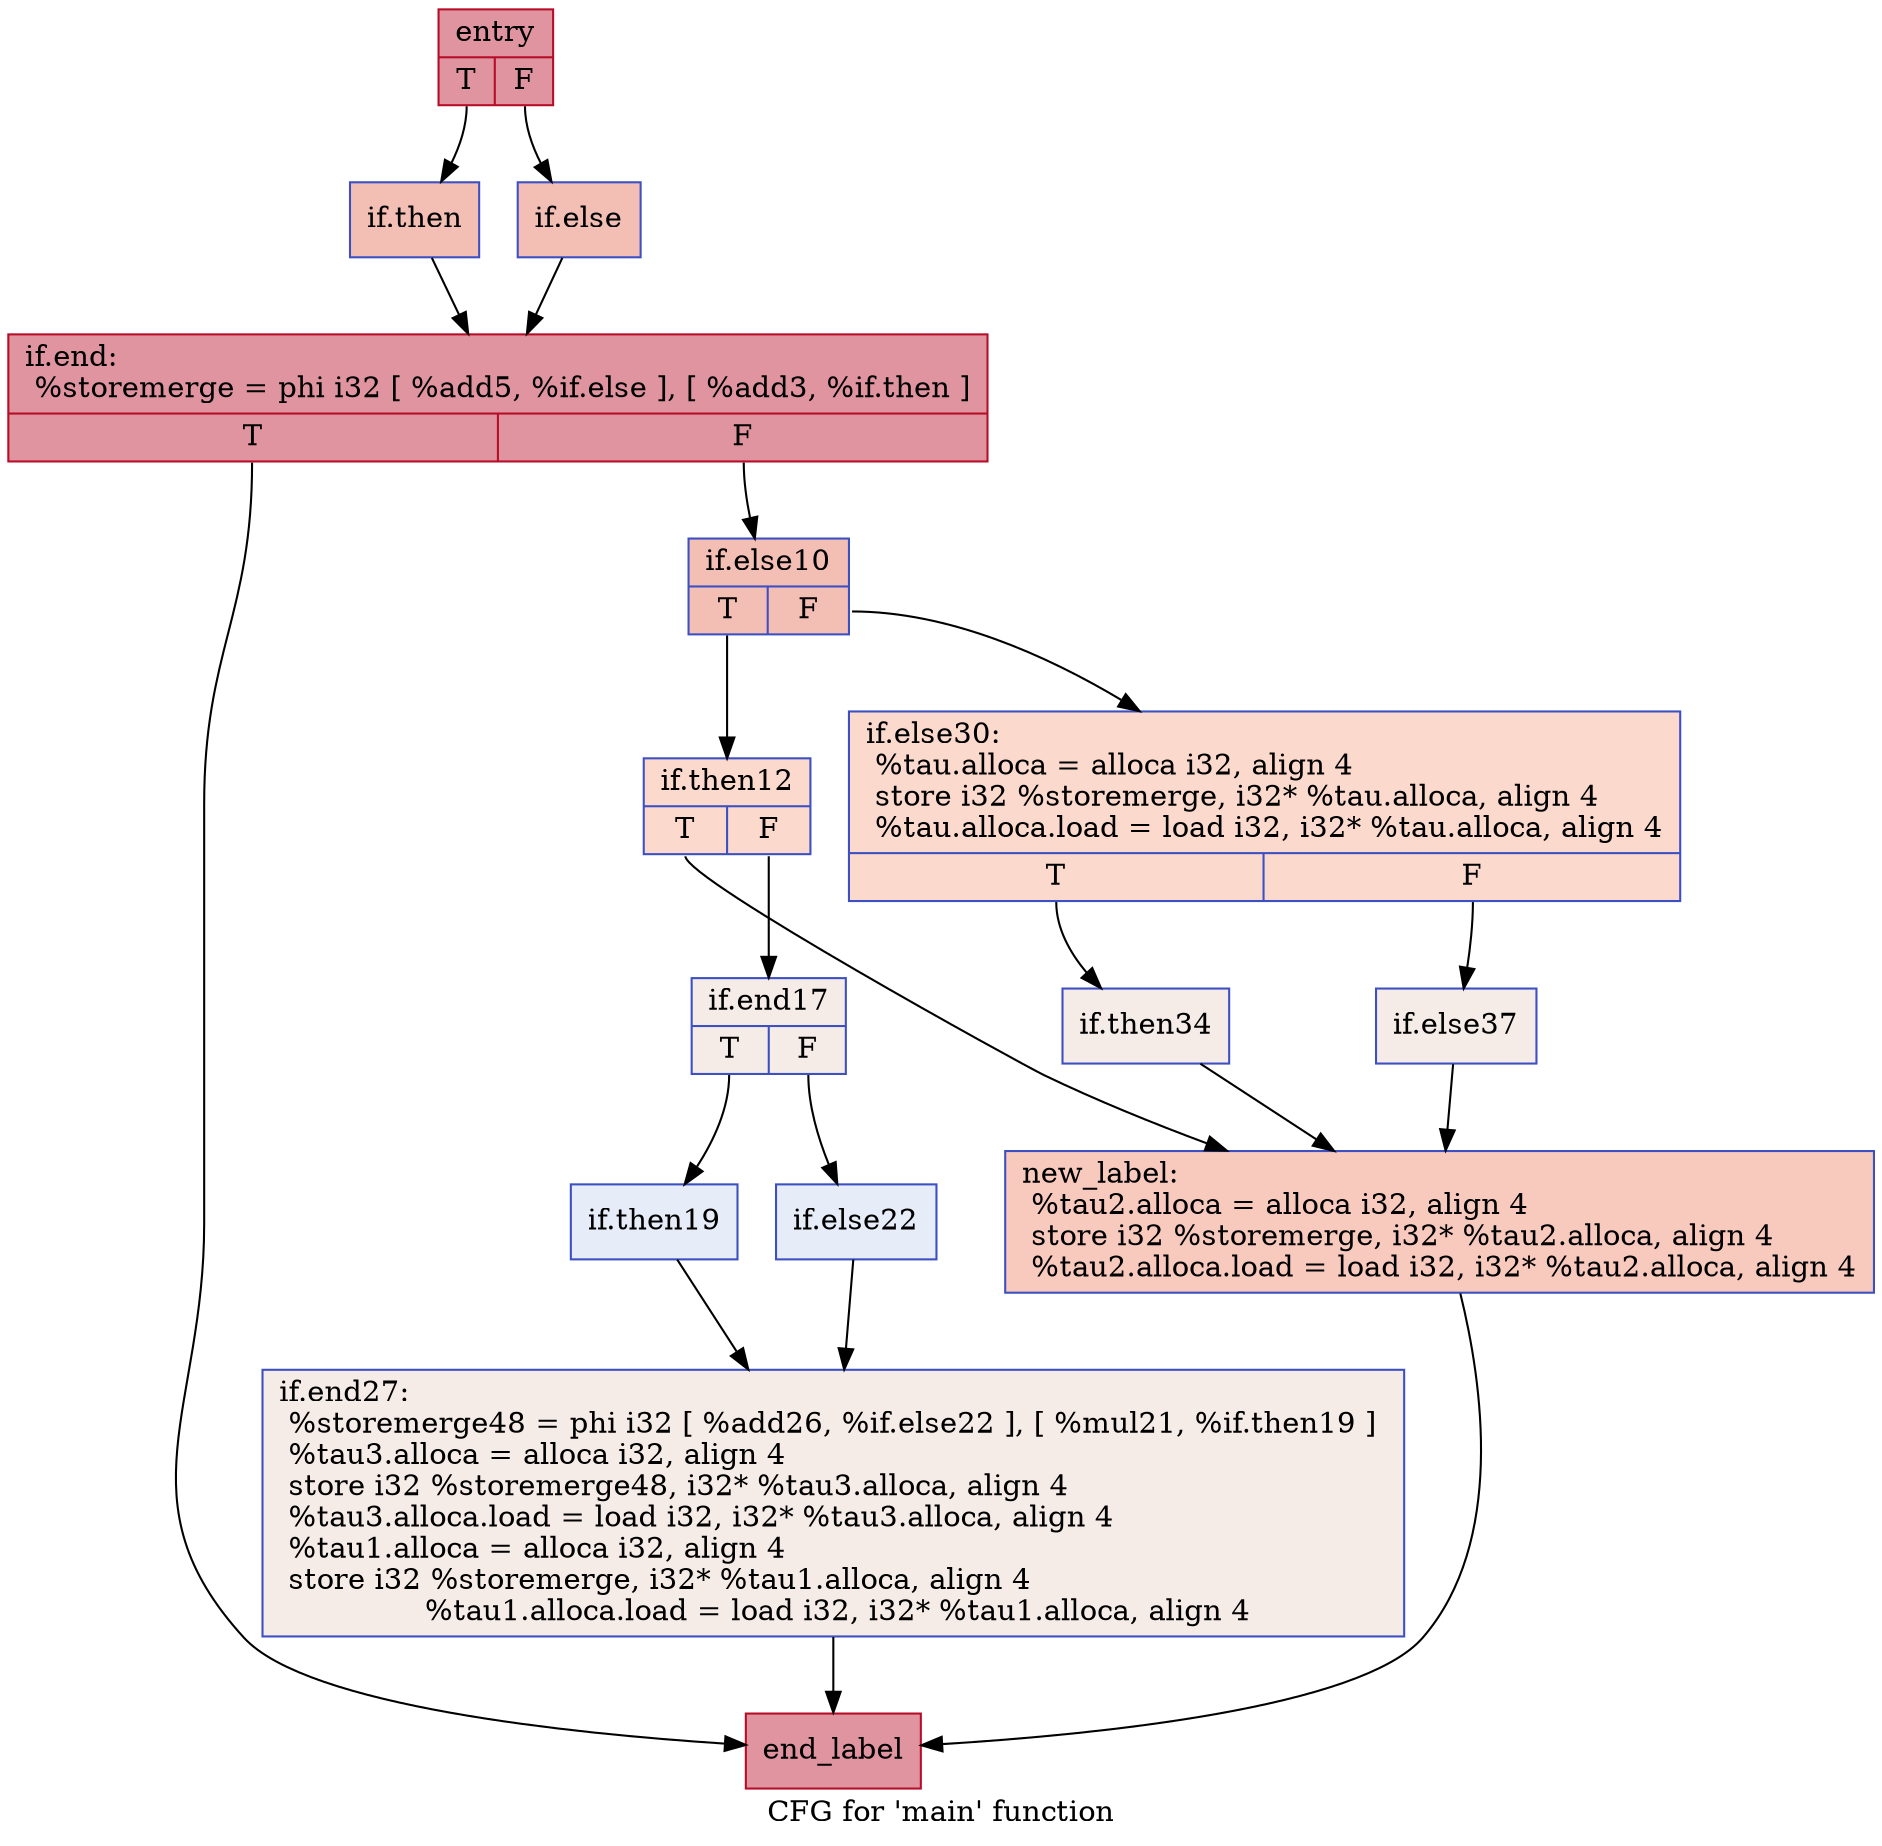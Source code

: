digraph "CFG for 'main' function" {
	label="CFG for 'main' function";

	Node0x560a4068db90 [shape=record,color="#b70d28ff", style=filled, fillcolor="#b70d2870",label="{entry|{<s0>T|<s1>F}}"];
	Node0x560a4068db90:s0 -> Node0x560a4068f5d0;
	Node0x560a4068db90:s1 -> Node0x560a4068f6a0;
	Node0x560a4068f5d0 [shape=record,color="#3d50c3ff", style=filled, fillcolor="#e36c5570",label="{if.then}"];
	Node0x560a4068f5d0 -> Node0x560a40690440;
	Node0x560a4068f6a0 [shape=record,color="#3d50c3ff", style=filled, fillcolor="#e36c5570",label="{if.else}"];
	Node0x560a4068f6a0 -> Node0x560a40690440;
	Node0x560a40690440 [shape=record,color="#b70d28ff", style=filled, fillcolor="#b70d2870",label="{if.end: \l %storemerge = phi i32 [ %add5, %if.else ], [ %add3, %if.then ]|{<s0>T|<s1>F}}"];
	Node0x560a40690440:s0 -> Node0x560a40691060;
	Node0x560a40690440:s1 -> Node0x560a406910e0;
	Node0x560a406910e0 [shape=record,color="#3d50c3ff", style=filled, fillcolor="#e36c5570",label="{if.else10|{<s0>T|<s1>F}}"];
	Node0x560a406910e0:s0 -> Node0x560a40691350;
	Node0x560a406910e0:s1 -> Node0x560a406913d0;
	Node0x560a40691350 [shape=record,color="#3d50c3ff", style=filled, fillcolor="#f7ac8e70",label="{if.then12|{<s0>T|<s1>F}}"];
	Node0x560a40691350:s0 -> Node0x560a40691920;
	Node0x560a40691350:s1 -> Node0x560a406919a0;
	Node0x560a406919a0 [shape=record,color="#3d50c3ff", style=filled, fillcolor="#ead5c970",label="{if.end17|{<s0>T|<s1>F}}"];
	Node0x560a406919a0:s0 -> Node0x560a40691c10;
	Node0x560a406919a0:s1 -> Node0x560a406924a0;
	Node0x560a40691c10 [shape=record,color="#3d50c3ff", style=filled, fillcolor="#c7d7f070",label="{if.then19}"];
	Node0x560a40691c10 -> Node0x560a40692850;
	Node0x560a406924a0 [shape=record,color="#3d50c3ff", style=filled, fillcolor="#c7d7f070",label="{if.else22}"];
	Node0x560a406924a0 -> Node0x560a40692850;
	Node0x560a40692850 [shape=record,color="#3d50c3ff", style=filled, fillcolor="#ead5c970",label="{if.end27: \l %storemerge48 = phi i32 [ %add26, %if.else22 ], [ %mul21, %if.then19 ] \l %tau3.alloca = alloca i32, align 4 \l store i32 %storemerge48, i32* %tau3.alloca, align 4 \l %tau3.alloca.load = load i32, i32* %tau3.alloca, align 4 \l %tau1.alloca = alloca i32, align 4 \l store i32 %storemerge, i32* %tau1.alloca, align 4 \l %tau1.alloca.load = load i32, i32* %tau1.alloca, align 4}"];
	Node0x560a40692850 -> Node0x560a40691060;
	Node0x560a406913d0 [shape=record,color="#3d50c3ff", style=filled, fillcolor="#f7ac8e70",label="{if.else30: \l %tau.alloca = alloca i32, align 4 \l store i32 %storemerge, i32* %tau.alloca, align 4 \l %tau.alloca.load = load i32, i32* %tau.alloca, align 4|{<s0>T|<s1>F}}"];
	Node0x560a406913d0:s0 -> Node0x560a40693f90;
	Node0x560a406913d0:s1 -> Node0x560a40694010;
	Node0x560a40693f90 [shape=record,color="#3d50c3ff", style=filled, fillcolor="#ead5c970",label="{if.then34}"];
	Node0x560a40693f90 -> Node0x560a40691920;
	Node0x560a40694010 [shape=record,color="#3d50c3ff", style=filled, fillcolor="#ead5c970",label="{if.else37}"];
	Node0x560a40694010 -> Node0x560a40691920;
	Node0x560a40691920 [shape=record,color="#3d50c3ff", style=filled, fillcolor="#ef886b70",label="{new_label: \l %tau2.alloca = alloca i32, align 4 \l store i32 %storemerge, i32* %tau2.alloca, align 4 \l %tau2.alloca.load = load i32, i32* %tau2.alloca, align 4}"];
	Node0x560a40691920 -> Node0x560a40691060;
	Node0x560a40691060 [shape=record,color="#b70d28ff", style=filled, fillcolor="#b70d2870",label="{end_label}"];
}
